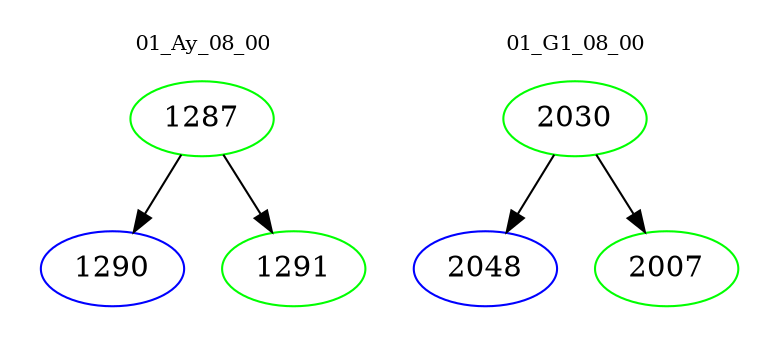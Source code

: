 digraph{
subgraph cluster_0 {
color = white
label = "01_Ay_08_00";
fontsize=10;
T0_1287 [label="1287", color="green"]
T0_1287 -> T0_1290 [color="black"]
T0_1290 [label="1290", color="blue"]
T0_1287 -> T0_1291 [color="black"]
T0_1291 [label="1291", color="green"]
}
subgraph cluster_1 {
color = white
label = "01_G1_08_00";
fontsize=10;
T1_2030 [label="2030", color="green"]
T1_2030 -> T1_2048 [color="black"]
T1_2048 [label="2048", color="blue"]
T1_2030 -> T1_2007 [color="black"]
T1_2007 [label="2007", color="green"]
}
}
